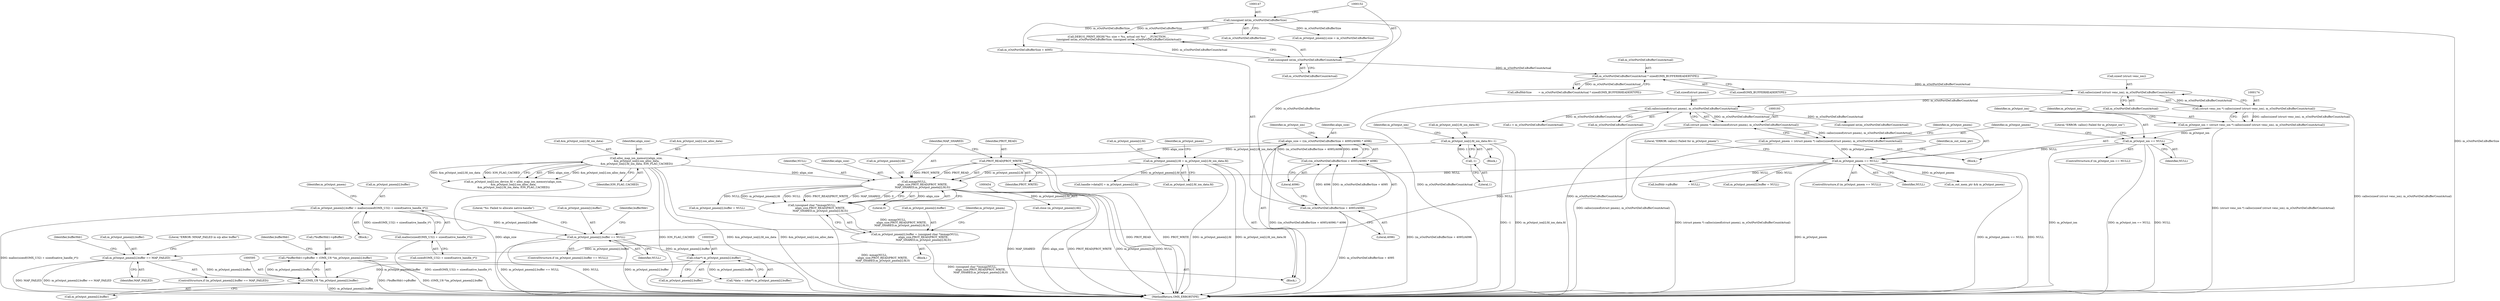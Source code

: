 digraph "0_Android_7558d03e6498e970b761aa44fff6b2c659202d95_0@pointer" {
"1000589" [label="(Call,(*bufferHdr)->pBuffer = (OMX_U8 *)m_pOutput_pmem[i].buffer)"];
"1000594" [label="(Call,(OMX_U8 *)m_pOutput_pmem[i].buffer)"];
"1000557" [label="(Call,(char*) m_pOutput_pmem[i].buffer)"];
"1000514" [label="(Call,m_pOutput_pmem[i].buffer == NULL)"];
"1000501" [label="(Call,m_pOutput_pmem[i].buffer = malloc(sizeof(OMX_U32) + sizeof(native_handle_t*)))"];
"1000507" [label="(Call,malloc(sizeof(OMX_U32) + sizeof(native_handle_t*)))"];
"1000201" [label="(Call,m_pOutput_pmem == NULL)"];
"1000190" [label="(Call,m_pOutput_pmem = (struct pmem *) calloc(sizeof(struct pmem), m_sOutPortDef.nBufferCountActual))"];
"1000192" [label="(Call,(struct pmem *) calloc(sizeof(struct pmem), m_sOutPortDef.nBufferCountActual))"];
"1000194" [label="(Call,calloc(sizeof(struct pmem), m_sOutPortDef.nBufferCountActual))"];
"1000175" [label="(Call,calloc(sizeof (struct venc_ion), m_sOutPortDef.nBufferCountActual))"];
"1000158" [label="(Call,m_sOutPortDef.nBufferCountActual * sizeof(OMX_BUFFERHEADERTYPE))"];
"1000151" [label="(Call,(unsigned int)m_sOutPortDef.nBufferCountActual)"];
"1000182" [label="(Call,m_pOutput_ion == NULL)"];
"1000171" [label="(Call,m_pOutput_ion = (struct venc_ion *) calloc(sizeof (struct venc_ion), m_sOutPortDef.nBufferCountActual))"];
"1000173" [label="(Call,(struct venc_ion *) calloc(sizeof (struct venc_ion), m_sOutPortDef.nBufferCountActual))"];
"1000469" [label="(Call,m_pOutput_pmem[i].buffer == MAP_FAILED)"];
"1000447" [label="(Call,m_pOutput_pmem[i].buffer = (unsigned char *)mmap(NULL,\n                    align_size,PROT_READ|PROT_WRITE,\n                    MAP_SHARED,m_pOutput_pmem[i].fd,0))"];
"1000453" [label="(Call,(unsigned char *)mmap(NULL,\n                    align_size,PROT_READ|PROT_WRITE,\n                    MAP_SHARED,m_pOutput_pmem[i].fd,0))"];
"1000455" [label="(Call,mmap(NULL,\n                    align_size,PROT_READ|PROT_WRITE,\n                    MAP_SHARED,m_pOutput_pmem[i].fd,0))"];
"1000379" [label="(Call,alloc_map_ion_memory(align_size,\n &m_pOutput_ion[i].ion_alloc_data,\n &m_pOutput_ion[i].fd_ion_data, ION_FLAG_CACHED))"];
"1000362" [label="(Call,align_size = ((m_sOutPortDef.nBufferSize + 4095)/4096) * 4096)"];
"1000364" [label="(Call,((m_sOutPortDef.nBufferSize + 4095)/4096) * 4096)"];
"1000365" [label="(Call,(m_sOutPortDef.nBufferSize + 4095)/4096)"];
"1000146" [label="(Call,(unsigned int)m_sOutPortDef.nBufferSize)"];
"1000458" [label="(Call,PROT_READ|PROT_WRITE)"];
"1000407" [label="(Call,m_pOutput_pmem[i].fd = m_pOutput_ion[i].fd_ion_data.fd)"];
"1000295" [label="(Call,m_pOutput_ion[i].fd_ion_data.fd=-1)"];
"1000303" [label="(Call,-1)"];
"1000423" [label="(Identifier,m_pOutput_pmem)"];
"1000501" [label="(Call,m_pOutput_pmem[i].buffer = malloc(sizeof(OMX_U32) + sizeof(native_handle_t*)))"];
"1000272" [label="(Call,bufHdr->pBuffer            = NULL)"];
"1000156" [label="(Call,nBufHdrSize        = m_sOutPortDef.nBufferCountActual * sizeof(OMX_BUFFERHEADERTYPE))"];
"1000191" [label="(Identifier,m_pOutput_pmem)"];
"1000478" [label="(Literal,\"ERROR: MMAP_FAILED in o/p alloc buffer\")"];
"1000461" [label="(Identifier,MAP_SHARED)"];
"1000393" [label="(Identifier,ION_FLAG_CACHED)"];
"1000371" [label="(Literal,4096)"];
"1000604" [label="(Identifier,bufferHdr)"];
"1000448" [label="(Call,m_pOutput_pmem[i].buffer)"];
"1000303" [label="(Call,-1)"];
"1000176" [label="(Call,sizeof (struct venc_ion))"];
"1000192" [label="(Call,(struct pmem *) calloc(sizeof(struct pmem), m_sOutPortDef.nBufferCountActual))"];
"1000143" [label="(Call,DEBUG_PRINT_HIGH(\"%s: size = %u, actual cnt %u\", __FUNCTION__,\n (unsigned int)m_sOutPortDef.nBufferSize, (unsigned int)m_sOutPortDef.nBufferCountActual))"];
"1000514" [label="(Call,m_pOutput_pmem[i].buffer == NULL)"];
"1000407" [label="(Call,m_pOutput_pmem[i].fd = m_pOutput_ion[i].fd_ion_data.fd)"];
"1000304" [label="(Literal,1)"];
"1000366" [label="(Call,m_sOutPortDef.nBufferSize + 4095)"];
"1000469" [label="(Call,m_pOutput_pmem[i].buffer == MAP_FAILED)"];
"1000172" [label="(Identifier,m_pOutput_ion)"];
"1000183" [label="(Identifier,m_pOutput_ion)"];
"1000508" [label="(Call,sizeof(OMX_U32) + sizeof(native_handle_t*))"];
"1000479" [label="(Call,m_pOutput_pmem[i].buffer = NULL)"];
"1000436" [label="(Call,m_pOutput_pmem[i].buffer = NULL)"];
"1000380" [label="(Identifier,align_size)"];
"1000228" [label="(Block,)"];
"1000594" [label="(Call,(OMX_U8 *)m_pOutput_pmem[i].buffer)"];
"1000361" [label="(Block,)"];
"1000515" [label="(Call,m_pOutput_pmem[i].buffer)"];
"1000559" [label="(Call,m_pOutput_pmem[i].buffer)"];
"1000373" [label="(Call,m_pOutput_ion[i].ion_device_fd = alloc_map_ion_memory(align_size,\n &m_pOutput_ion[i].ion_alloc_data,\n &m_pOutput_ion[i].fd_ion_data, ION_FLAG_CACHED))"];
"1000475" [label="(Identifier,MAP_FAILED)"];
"1000376" [label="(Identifier,m_pOutput_ion)"];
"1000203" [label="(Identifier,NULL)"];
"1000211" [label="(Identifier,m_out_mem_ptr)"];
"1000148" [label="(Call,m_sOutPortDef.nBufferSize)"];
"1000555" [label="(Call,*data = (char*) m_pOutput_pmem[i].buffer)"];
"1000309" [label="(Identifier,m_pOutput_ion)"];
"1000456" [label="(Identifier,NULL)"];
"1000364" [label="(Call,((m_sOutPortDef.nBufferSize + 4095)/4096) * 4096)"];
"1000468" [label="(ControlStructure,if (m_pOutput_pmem[i].buffer == MAP_FAILED))"];
"1000530" [label="(Identifier,bufferHdr)"];
"1000363" [label="(Identifier,align_size)"];
"1000523" [label="(Literal,\"%s: Failed to allocate native-handle\")"];
"1000323" [label="(Call,(unsigned int)m_sOutPortDef.nBufferCountActual)"];
"1000184" [label="(Identifier,NULL)"];
"1000381" [label="(Call,&m_pOutput_ion[i].ion_alloc_data)"];
"1000190" [label="(Call,m_pOutput_pmem = (struct pmem *) calloc(sizeof(struct pmem), m_sOutPortDef.nBufferCountActual))"];
"1000182" [label="(Call,m_pOutput_ion == NULL)"];
"1000151" [label="(Call,(unsigned int)m_sOutPortDef.nBufferCountActual)"];
"1000557" [label="(Call,(char*) m_pOutput_pmem[i].buffer)"];
"1000221" [label="(Call,i < m_sOutPortDef.nBufferCountActual)"];
"1000596" [label="(Call,m_pOutput_pmem[i].buffer)"];
"1000387" [label="(Call,&m_pOutput_ion[i].fd_ion_data)"];
"1000507" [label="(Call,malloc(sizeof(OMX_U32) + sizeof(native_handle_t*)))"];
"1000589" [label="(Call,(*bufferHdr)->pBuffer = (OMX_U8 *)m_pOutput_pmem[i].buffer)"];
"1000520" [label="(Identifier,NULL)"];
"1000138" [label="(Block,)"];
"1000470" [label="(Call,m_pOutput_pmem[i].buffer)"];
"1000457" [label="(Identifier,align_size)"];
"1000295" [label="(Call,m_pOutput_ion[i].fd_ion_data.fd=-1)"];
"1000158" [label="(Call,m_sOutPortDef.nBufferCountActual * sizeof(OMX_BUFFERHEADERTYPE))"];
"1000187" [label="(Literal,\"ERROR: calloc() Failed for m_pOutput_ion\")"];
"1000201" [label="(Call,m_pOutput_pmem == NULL)"];
"1000413" [label="(Call,m_pOutput_ion[i].fd_ion_data.fd)"];
"1000296" [label="(Call,m_pOutput_ion[i].fd_ion_data.fd)"];
"1000458" [label="(Call,PROT_READ|PROT_WRITE)"];
"1000200" [label="(ControlStructure,if (m_pOutput_pmem == NULL))"];
"1000181" [label="(ControlStructure,if (m_pOutput_ion == NULL))"];
"1000472" [label="(Identifier,m_pOutput_pmem)"];
"1000206" [label="(Literal,\"ERROR: calloc() Failed for m_pOutput_pmem\")"];
"1000159" [label="(Call,m_sOutPortDef.nBufferCountActual)"];
"1000585" [label="(Identifier,bufferHdr)"];
"1000195" [label="(Call,sizeof(struct pmem))"];
"1000467" [label="(Literal,0)"];
"1000153" [label="(Call,m_sOutPortDef.nBufferCountActual)"];
"1000453" [label="(Call,(unsigned char *)mmap(NULL,\n                    align_size,PROT_READ|PROT_WRITE,\n                    MAP_SHARED,m_pOutput_pmem[i].fd,0))"];
"1000420" [label="(Call,m_pOutput_pmem[i].size = m_sOutPortDef.nBufferSize)"];
"1000638" [label="(MethodReturn,OMX_ERRORTYPE)"];
"1000446" [label="(Block,)"];
"1000513" [label="(ControlStructure,if (m_pOutput_pmem[i].buffer == NULL))"];
"1000460" [label="(Identifier,PROT_WRITE)"];
"1000202" [label="(Identifier,m_pOutput_pmem)"];
"1000486" [label="(Call,close (m_pOutput_pmem[i].fd))"];
"1000543" [label="(Call,handle->data[0] = m_pOutput_pmem[i].fd)"];
"1000459" [label="(Identifier,PROT_READ)"];
"1000197" [label="(Call,m_sOutPortDef.nBufferCountActual)"];
"1000146" [label="(Call,(unsigned int)m_sOutPortDef.nBufferSize)"];
"1000590" [label="(Call,(*bufferHdr)->pBuffer)"];
"1000175" [label="(Call,calloc(sizeof (struct venc_ion), m_sOutPortDef.nBufferCountActual))"];
"1000365" [label="(Call,(m_sOutPortDef.nBufferSize + 4095)/4096)"];
"1000162" [label="(Call,sizeof(OMX_BUFFERHEADERTYPE))"];
"1000194" [label="(Call,calloc(sizeof(struct pmem), m_sOutPortDef.nBufferCountActual))"];
"1000500" [label="(Block,)"];
"1000447" [label="(Call,m_pOutput_pmem[i].buffer = (unsigned char *)mmap(NULL,\n                    align_size,PROT_READ|PROT_WRITE,\n                    MAP_SHARED,m_pOutput_pmem[i].fd,0))"];
"1000517" [label="(Identifier,m_pOutput_pmem)"];
"1000502" [label="(Call,m_pOutput_pmem[i].buffer)"];
"1000210" [label="(Call,m_out_mem_ptr && m_pOutput_pmem)"];
"1000372" [label="(Literal,4096)"];
"1000178" [label="(Call,m_sOutPortDef.nBufferCountActual)"];
"1000462" [label="(Call,m_pOutput_pmem[i].fd)"];
"1000173" [label="(Call,(struct venc_ion *) calloc(sizeof (struct venc_ion), m_sOutPortDef.nBufferCountActual))"];
"1000408" [label="(Call,m_pOutput_pmem[i].fd)"];
"1000379" [label="(Call,alloc_map_ion_memory(align_size,\n &m_pOutput_ion[i].ion_alloc_data,\n &m_pOutput_ion[i].fd_ion_data, ION_FLAG_CACHED))"];
"1000171" [label="(Call,m_pOutput_ion = (struct venc_ion *) calloc(sizeof (struct venc_ion), m_sOutPortDef.nBufferCountActual))"];
"1000362" [label="(Call,align_size = ((m_sOutPortDef.nBufferSize + 4095)/4096) * 4096)"];
"1000455" [label="(Call,mmap(NULL,\n                    align_size,PROT_READ|PROT_WRITE,\n                    MAP_SHARED,m_pOutput_pmem[i].fd,0))"];
"1000589" -> "1000361"  [label="AST: "];
"1000589" -> "1000594"  [label="CFG: "];
"1000590" -> "1000589"  [label="AST: "];
"1000594" -> "1000589"  [label="AST: "];
"1000604" -> "1000589"  [label="CFG: "];
"1000589" -> "1000638"  [label="DDG: (*bufferHdr)->pBuffer"];
"1000589" -> "1000638"  [label="DDG: (OMX_U8 *)m_pOutput_pmem[i].buffer"];
"1000594" -> "1000589"  [label="DDG: m_pOutput_pmem[i].buffer"];
"1000594" -> "1000596"  [label="CFG: "];
"1000595" -> "1000594"  [label="AST: "];
"1000596" -> "1000594"  [label="AST: "];
"1000594" -> "1000638"  [label="DDG: m_pOutput_pmem[i].buffer"];
"1000557" -> "1000594"  [label="DDG: m_pOutput_pmem[i].buffer"];
"1000469" -> "1000594"  [label="DDG: m_pOutput_pmem[i].buffer"];
"1000557" -> "1000555"  [label="AST: "];
"1000557" -> "1000559"  [label="CFG: "];
"1000558" -> "1000557"  [label="AST: "];
"1000559" -> "1000557"  [label="AST: "];
"1000555" -> "1000557"  [label="CFG: "];
"1000557" -> "1000555"  [label="DDG: m_pOutput_pmem[i].buffer"];
"1000514" -> "1000557"  [label="DDG: m_pOutput_pmem[i].buffer"];
"1000514" -> "1000513"  [label="AST: "];
"1000514" -> "1000520"  [label="CFG: "];
"1000515" -> "1000514"  [label="AST: "];
"1000520" -> "1000514"  [label="AST: "];
"1000523" -> "1000514"  [label="CFG: "];
"1000530" -> "1000514"  [label="CFG: "];
"1000514" -> "1000638"  [label="DDG: NULL"];
"1000514" -> "1000638"  [label="DDG: m_pOutput_pmem[i].buffer == NULL"];
"1000514" -> "1000638"  [label="DDG: m_pOutput_pmem[i].buffer"];
"1000501" -> "1000514"  [label="DDG: m_pOutput_pmem[i].buffer"];
"1000201" -> "1000514"  [label="DDG: NULL"];
"1000501" -> "1000500"  [label="AST: "];
"1000501" -> "1000507"  [label="CFG: "];
"1000502" -> "1000501"  [label="AST: "];
"1000507" -> "1000501"  [label="AST: "];
"1000517" -> "1000501"  [label="CFG: "];
"1000501" -> "1000638"  [label="DDG: malloc(sizeof(OMX_U32) + sizeof(native_handle_t*))"];
"1000507" -> "1000501"  [label="DDG: sizeof(OMX_U32) + sizeof(native_handle_t*)"];
"1000507" -> "1000508"  [label="CFG: "];
"1000508" -> "1000507"  [label="AST: "];
"1000507" -> "1000638"  [label="DDG: sizeof(OMX_U32) + sizeof(native_handle_t*)"];
"1000201" -> "1000200"  [label="AST: "];
"1000201" -> "1000203"  [label="CFG: "];
"1000202" -> "1000201"  [label="AST: "];
"1000203" -> "1000201"  [label="AST: "];
"1000206" -> "1000201"  [label="CFG: "];
"1000211" -> "1000201"  [label="CFG: "];
"1000201" -> "1000638"  [label="DDG: m_pOutput_pmem == NULL"];
"1000201" -> "1000638"  [label="DDG: NULL"];
"1000201" -> "1000638"  [label="DDG: m_pOutput_pmem"];
"1000190" -> "1000201"  [label="DDG: m_pOutput_pmem"];
"1000182" -> "1000201"  [label="DDG: NULL"];
"1000201" -> "1000210"  [label="DDG: m_pOutput_pmem"];
"1000201" -> "1000272"  [label="DDG: NULL"];
"1000201" -> "1000436"  [label="DDG: NULL"];
"1000201" -> "1000455"  [label="DDG: NULL"];
"1000190" -> "1000138"  [label="AST: "];
"1000190" -> "1000192"  [label="CFG: "];
"1000191" -> "1000190"  [label="AST: "];
"1000192" -> "1000190"  [label="AST: "];
"1000202" -> "1000190"  [label="CFG: "];
"1000190" -> "1000638"  [label="DDG: (struct pmem *) calloc(sizeof(struct pmem), m_sOutPortDef.nBufferCountActual)"];
"1000192" -> "1000190"  [label="DDG: calloc(sizeof(struct pmem), m_sOutPortDef.nBufferCountActual)"];
"1000192" -> "1000194"  [label="CFG: "];
"1000193" -> "1000192"  [label="AST: "];
"1000194" -> "1000192"  [label="AST: "];
"1000192" -> "1000638"  [label="DDG: calloc(sizeof(struct pmem), m_sOutPortDef.nBufferCountActual)"];
"1000194" -> "1000192"  [label="DDG: m_sOutPortDef.nBufferCountActual"];
"1000194" -> "1000197"  [label="CFG: "];
"1000195" -> "1000194"  [label="AST: "];
"1000197" -> "1000194"  [label="AST: "];
"1000194" -> "1000638"  [label="DDG: m_sOutPortDef.nBufferCountActual"];
"1000175" -> "1000194"  [label="DDG: m_sOutPortDef.nBufferCountActual"];
"1000194" -> "1000221"  [label="DDG: m_sOutPortDef.nBufferCountActual"];
"1000194" -> "1000323"  [label="DDG: m_sOutPortDef.nBufferCountActual"];
"1000175" -> "1000173"  [label="AST: "];
"1000175" -> "1000178"  [label="CFG: "];
"1000176" -> "1000175"  [label="AST: "];
"1000178" -> "1000175"  [label="AST: "];
"1000173" -> "1000175"  [label="CFG: "];
"1000175" -> "1000638"  [label="DDG: m_sOutPortDef.nBufferCountActual"];
"1000175" -> "1000173"  [label="DDG: m_sOutPortDef.nBufferCountActual"];
"1000158" -> "1000175"  [label="DDG: m_sOutPortDef.nBufferCountActual"];
"1000158" -> "1000156"  [label="AST: "];
"1000158" -> "1000162"  [label="CFG: "];
"1000159" -> "1000158"  [label="AST: "];
"1000162" -> "1000158"  [label="AST: "];
"1000156" -> "1000158"  [label="CFG: "];
"1000158" -> "1000156"  [label="DDG: m_sOutPortDef.nBufferCountActual"];
"1000151" -> "1000158"  [label="DDG: m_sOutPortDef.nBufferCountActual"];
"1000151" -> "1000143"  [label="AST: "];
"1000151" -> "1000153"  [label="CFG: "];
"1000152" -> "1000151"  [label="AST: "];
"1000153" -> "1000151"  [label="AST: "];
"1000143" -> "1000151"  [label="CFG: "];
"1000151" -> "1000143"  [label="DDG: m_sOutPortDef.nBufferCountActual"];
"1000182" -> "1000181"  [label="AST: "];
"1000182" -> "1000184"  [label="CFG: "];
"1000183" -> "1000182"  [label="AST: "];
"1000184" -> "1000182"  [label="AST: "];
"1000187" -> "1000182"  [label="CFG: "];
"1000191" -> "1000182"  [label="CFG: "];
"1000182" -> "1000638"  [label="DDG: m_pOutput_ion == NULL"];
"1000182" -> "1000638"  [label="DDG: NULL"];
"1000182" -> "1000638"  [label="DDG: m_pOutput_ion"];
"1000171" -> "1000182"  [label="DDG: m_pOutput_ion"];
"1000171" -> "1000138"  [label="AST: "];
"1000171" -> "1000173"  [label="CFG: "];
"1000172" -> "1000171"  [label="AST: "];
"1000173" -> "1000171"  [label="AST: "];
"1000183" -> "1000171"  [label="CFG: "];
"1000171" -> "1000638"  [label="DDG: (struct venc_ion *) calloc(sizeof (struct venc_ion), m_sOutPortDef.nBufferCountActual)"];
"1000173" -> "1000171"  [label="DDG: calloc(sizeof (struct venc_ion), m_sOutPortDef.nBufferCountActual)"];
"1000174" -> "1000173"  [label="AST: "];
"1000173" -> "1000638"  [label="DDG: calloc(sizeof (struct venc_ion), m_sOutPortDef.nBufferCountActual)"];
"1000469" -> "1000468"  [label="AST: "];
"1000469" -> "1000475"  [label="CFG: "];
"1000470" -> "1000469"  [label="AST: "];
"1000475" -> "1000469"  [label="AST: "];
"1000478" -> "1000469"  [label="CFG: "];
"1000585" -> "1000469"  [label="CFG: "];
"1000469" -> "1000638"  [label="DDG: m_pOutput_pmem[i].buffer == MAP_FAILED"];
"1000469" -> "1000638"  [label="DDG: MAP_FAILED"];
"1000447" -> "1000469"  [label="DDG: m_pOutput_pmem[i].buffer"];
"1000447" -> "1000446"  [label="AST: "];
"1000447" -> "1000453"  [label="CFG: "];
"1000448" -> "1000447"  [label="AST: "];
"1000453" -> "1000447"  [label="AST: "];
"1000472" -> "1000447"  [label="CFG: "];
"1000447" -> "1000638"  [label="DDG: (unsigned char *)mmap(NULL,\n                    align_size,PROT_READ|PROT_WRITE,\n                    MAP_SHARED,m_pOutput_pmem[i].fd,0)"];
"1000453" -> "1000447"  [label="DDG: mmap(NULL,\n                    align_size,PROT_READ|PROT_WRITE,\n                    MAP_SHARED,m_pOutput_pmem[i].fd,0)"];
"1000453" -> "1000455"  [label="CFG: "];
"1000454" -> "1000453"  [label="AST: "];
"1000455" -> "1000453"  [label="AST: "];
"1000453" -> "1000638"  [label="DDG: mmap(NULL,\n                    align_size,PROT_READ|PROT_WRITE,\n                    MAP_SHARED,m_pOutput_pmem[i].fd,0)"];
"1000455" -> "1000453"  [label="DDG: align_size"];
"1000455" -> "1000453"  [label="DDG: m_pOutput_pmem[i].fd"];
"1000455" -> "1000453"  [label="DDG: NULL"];
"1000455" -> "1000453"  [label="DDG: PROT_READ|PROT_WRITE"];
"1000455" -> "1000453"  [label="DDG: MAP_SHARED"];
"1000455" -> "1000453"  [label="DDG: 0"];
"1000455" -> "1000467"  [label="CFG: "];
"1000456" -> "1000455"  [label="AST: "];
"1000457" -> "1000455"  [label="AST: "];
"1000458" -> "1000455"  [label="AST: "];
"1000461" -> "1000455"  [label="AST: "];
"1000462" -> "1000455"  [label="AST: "];
"1000467" -> "1000455"  [label="AST: "];
"1000455" -> "1000638"  [label="DDG: MAP_SHARED"];
"1000455" -> "1000638"  [label="DDG: align_size"];
"1000455" -> "1000638"  [label="DDG: PROT_READ|PROT_WRITE"];
"1000455" -> "1000638"  [label="DDG: m_pOutput_pmem[i].fd"];
"1000455" -> "1000638"  [label="DDG: NULL"];
"1000379" -> "1000455"  [label="DDG: align_size"];
"1000458" -> "1000455"  [label="DDG: PROT_READ"];
"1000458" -> "1000455"  [label="DDG: PROT_WRITE"];
"1000407" -> "1000455"  [label="DDG: m_pOutput_pmem[i].fd"];
"1000455" -> "1000479"  [label="DDG: NULL"];
"1000455" -> "1000486"  [label="DDG: m_pOutput_pmem[i].fd"];
"1000379" -> "1000373"  [label="AST: "];
"1000379" -> "1000393"  [label="CFG: "];
"1000380" -> "1000379"  [label="AST: "];
"1000381" -> "1000379"  [label="AST: "];
"1000387" -> "1000379"  [label="AST: "];
"1000393" -> "1000379"  [label="AST: "];
"1000373" -> "1000379"  [label="CFG: "];
"1000379" -> "1000638"  [label="DDG: align_size"];
"1000379" -> "1000638"  [label="DDG: ION_FLAG_CACHED"];
"1000379" -> "1000638"  [label="DDG: &m_pOutput_ion[i].fd_ion_data"];
"1000379" -> "1000638"  [label="DDG: &m_pOutput_ion[i].ion_alloc_data"];
"1000379" -> "1000373"  [label="DDG: align_size"];
"1000379" -> "1000373"  [label="DDG: &m_pOutput_ion[i].ion_alloc_data"];
"1000379" -> "1000373"  [label="DDG: &m_pOutput_ion[i].fd_ion_data"];
"1000379" -> "1000373"  [label="DDG: ION_FLAG_CACHED"];
"1000362" -> "1000379"  [label="DDG: align_size"];
"1000362" -> "1000361"  [label="AST: "];
"1000362" -> "1000364"  [label="CFG: "];
"1000363" -> "1000362"  [label="AST: "];
"1000364" -> "1000362"  [label="AST: "];
"1000376" -> "1000362"  [label="CFG: "];
"1000362" -> "1000638"  [label="DDG: ((m_sOutPortDef.nBufferSize + 4095)/4096) * 4096"];
"1000364" -> "1000362"  [label="DDG: (m_sOutPortDef.nBufferSize + 4095)/4096"];
"1000364" -> "1000362"  [label="DDG: 4096"];
"1000364" -> "1000372"  [label="CFG: "];
"1000365" -> "1000364"  [label="AST: "];
"1000372" -> "1000364"  [label="AST: "];
"1000364" -> "1000638"  [label="DDG: (m_sOutPortDef.nBufferSize + 4095)/4096"];
"1000365" -> "1000364"  [label="DDG: m_sOutPortDef.nBufferSize + 4095"];
"1000365" -> "1000364"  [label="DDG: 4096"];
"1000365" -> "1000371"  [label="CFG: "];
"1000366" -> "1000365"  [label="AST: "];
"1000371" -> "1000365"  [label="AST: "];
"1000372" -> "1000365"  [label="CFG: "];
"1000365" -> "1000638"  [label="DDG: m_sOutPortDef.nBufferSize + 4095"];
"1000146" -> "1000365"  [label="DDG: m_sOutPortDef.nBufferSize"];
"1000146" -> "1000143"  [label="AST: "];
"1000146" -> "1000148"  [label="CFG: "];
"1000147" -> "1000146"  [label="AST: "];
"1000148" -> "1000146"  [label="AST: "];
"1000152" -> "1000146"  [label="CFG: "];
"1000146" -> "1000638"  [label="DDG: m_sOutPortDef.nBufferSize"];
"1000146" -> "1000143"  [label="DDG: m_sOutPortDef.nBufferSize"];
"1000146" -> "1000366"  [label="DDG: m_sOutPortDef.nBufferSize"];
"1000146" -> "1000420"  [label="DDG: m_sOutPortDef.nBufferSize"];
"1000458" -> "1000460"  [label="CFG: "];
"1000459" -> "1000458"  [label="AST: "];
"1000460" -> "1000458"  [label="AST: "];
"1000461" -> "1000458"  [label="CFG: "];
"1000458" -> "1000638"  [label="DDG: PROT_WRITE"];
"1000458" -> "1000638"  [label="DDG: PROT_READ"];
"1000407" -> "1000361"  [label="AST: "];
"1000407" -> "1000413"  [label="CFG: "];
"1000408" -> "1000407"  [label="AST: "];
"1000413" -> "1000407"  [label="AST: "];
"1000423" -> "1000407"  [label="CFG: "];
"1000407" -> "1000638"  [label="DDG: m_pOutput_pmem[i].fd"];
"1000407" -> "1000638"  [label="DDG: m_pOutput_ion[i].fd_ion_data.fd"];
"1000295" -> "1000407"  [label="DDG: m_pOutput_ion[i].fd_ion_data.fd"];
"1000407" -> "1000543"  [label="DDG: m_pOutput_pmem[i].fd"];
"1000295" -> "1000228"  [label="AST: "];
"1000295" -> "1000303"  [label="CFG: "];
"1000296" -> "1000295"  [label="AST: "];
"1000303" -> "1000295"  [label="AST: "];
"1000309" -> "1000295"  [label="CFG: "];
"1000295" -> "1000638"  [label="DDG: m_pOutput_ion[i].fd_ion_data.fd"];
"1000295" -> "1000638"  [label="DDG: -1"];
"1000303" -> "1000295"  [label="DDG: 1"];
"1000303" -> "1000304"  [label="CFG: "];
"1000304" -> "1000303"  [label="AST: "];
}
